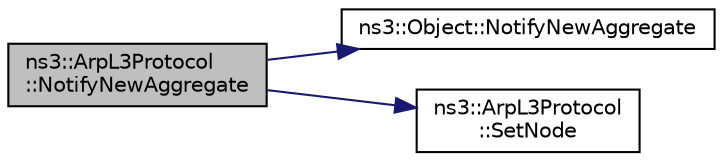 digraph "ns3::ArpL3Protocol::NotifyNewAggregate"
{
 // LATEX_PDF_SIZE
  edge [fontname="Helvetica",fontsize="10",labelfontname="Helvetica",labelfontsize="10"];
  node [fontname="Helvetica",fontsize="10",shape=record];
  rankdir="LR";
  Node1 [label="ns3::ArpL3Protocol\l::NotifyNewAggregate",height=0.2,width=0.4,color="black", fillcolor="grey75", style="filled", fontcolor="black",tooltip="Notify all Objects aggregated to this one of a new Object being aggregated."];
  Node1 -> Node2 [color="midnightblue",fontsize="10",style="solid",fontname="Helvetica"];
  Node2 [label="ns3::Object::NotifyNewAggregate",height=0.2,width=0.4,color="black", fillcolor="white", style="filled",URL="$classns3_1_1_object.html#a1bd7211125185a6cd511c35fea4e500f",tooltip="Notify all Objects aggregated to this one of a new Object being aggregated."];
  Node1 -> Node3 [color="midnightblue",fontsize="10",style="solid",fontname="Helvetica"];
  Node3 [label="ns3::ArpL3Protocol\l::SetNode",height=0.2,width=0.4,color="black", fillcolor="white", style="filled",URL="$classns3_1_1_arp_l3_protocol.html#a7100d6daf253d51bef7a49d9ea74446f",tooltip="Set the node the ARP L3 protocol is associated with."];
}
